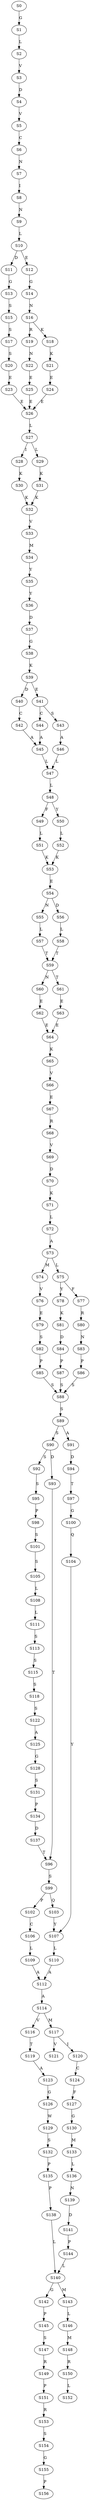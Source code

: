 strict digraph  {
	S0 -> S1 [ label = G ];
	S1 -> S2 [ label = L ];
	S2 -> S3 [ label = V ];
	S3 -> S4 [ label = D ];
	S4 -> S5 [ label = V ];
	S5 -> S6 [ label = C ];
	S6 -> S7 [ label = N ];
	S7 -> S8 [ label = I ];
	S8 -> S9 [ label = N ];
	S9 -> S10 [ label = L ];
	S10 -> S11 [ label = D ];
	S10 -> S12 [ label = E ];
	S11 -> S13 [ label = G ];
	S12 -> S14 [ label = G ];
	S13 -> S15 [ label = S ];
	S14 -> S16 [ label = N ];
	S15 -> S17 [ label = S ];
	S16 -> S18 [ label = K ];
	S16 -> S19 [ label = R ];
	S17 -> S20 [ label = S ];
	S18 -> S21 [ label = K ];
	S19 -> S22 [ label = N ];
	S20 -> S23 [ label = E ];
	S21 -> S24 [ label = E ];
	S22 -> S25 [ label = E ];
	S23 -> S26 [ label = E ];
	S24 -> S26 [ label = E ];
	S25 -> S26 [ label = E ];
	S26 -> S27 [ label = L ];
	S27 -> S28 [ label = I ];
	S27 -> S29 [ label = L ];
	S28 -> S30 [ label = K ];
	S29 -> S31 [ label = K ];
	S30 -> S32 [ label = K ];
	S31 -> S32 [ label = K ];
	S32 -> S33 [ label = V ];
	S33 -> S34 [ label = M ];
	S34 -> S35 [ label = Y ];
	S35 -> S36 [ label = Y ];
	S36 -> S37 [ label = D ];
	S37 -> S38 [ label = G ];
	S38 -> S39 [ label = K ];
	S39 -> S40 [ label = D ];
	S39 -> S41 [ label = E ];
	S40 -> S42 [ label = C ];
	S41 -> S43 [ label = S ];
	S41 -> S44 [ label = C ];
	S42 -> S45 [ label = A ];
	S43 -> S46 [ label = A ];
	S44 -> S45 [ label = A ];
	S45 -> S47 [ label = L ];
	S46 -> S47 [ label = L ];
	S47 -> S48 [ label = L ];
	S48 -> S49 [ label = F ];
	S48 -> S50 [ label = Y ];
	S49 -> S51 [ label = L ];
	S50 -> S52 [ label = L ];
	S51 -> S53 [ label = K ];
	S52 -> S53 [ label = K ];
	S53 -> S54 [ label = E ];
	S54 -> S55 [ label = N ];
	S54 -> S56 [ label = D ];
	S55 -> S57 [ label = L ];
	S56 -> S58 [ label = L ];
	S57 -> S59 [ label = T ];
	S58 -> S59 [ label = T ];
	S59 -> S60 [ label = N ];
	S59 -> S61 [ label = T ];
	S60 -> S62 [ label = E ];
	S61 -> S63 [ label = E ];
	S62 -> S64 [ label = E ];
	S63 -> S64 [ label = E ];
	S64 -> S65 [ label = K ];
	S65 -> S66 [ label = V ];
	S66 -> S67 [ label = E ];
	S67 -> S68 [ label = R ];
	S68 -> S69 [ label = V ];
	S69 -> S70 [ label = D ];
	S70 -> S71 [ label = K ];
	S71 -> S72 [ label = L ];
	S72 -> S73 [ label = A ];
	S73 -> S74 [ label = M ];
	S73 -> S75 [ label = L ];
	S74 -> S76 [ label = V ];
	S75 -> S77 [ label = F ];
	S75 -> S78 [ label = Y ];
	S76 -> S79 [ label = E ];
	S77 -> S80 [ label = R ];
	S78 -> S81 [ label = K ];
	S79 -> S82 [ label = S ];
	S80 -> S83 [ label = N ];
	S81 -> S84 [ label = D ];
	S82 -> S85 [ label = P ];
	S83 -> S86 [ label = P ];
	S84 -> S87 [ label = P ];
	S85 -> S88 [ label = S ];
	S86 -> S88 [ label = S ];
	S87 -> S88 [ label = S ];
	S88 -> S89 [ label = S ];
	S89 -> S90 [ label = S ];
	S89 -> S91 [ label = A ];
	S90 -> S92 [ label = S ];
	S90 -> S93 [ label = D ];
	S91 -> S94 [ label = D ];
	S92 -> S95 [ label = S ];
	S93 -> S96 [ label = T ];
	S94 -> S97 [ label = T ];
	S95 -> S98 [ label = P ];
	S96 -> S99 [ label = S ];
	S97 -> S100 [ label = G ];
	S98 -> S101 [ label = S ];
	S99 -> S102 [ label = P ];
	S99 -> S103 [ label = Q ];
	S100 -> S104 [ label = Q ];
	S101 -> S105 [ label = S ];
	S102 -> S106 [ label = C ];
	S103 -> S107 [ label = Y ];
	S104 -> S107 [ label = Y ];
	S105 -> S108 [ label = L ];
	S106 -> S109 [ label = L ];
	S107 -> S110 [ label = L ];
	S108 -> S111 [ label = L ];
	S109 -> S112 [ label = A ];
	S110 -> S112 [ label = A ];
	S111 -> S113 [ label = S ];
	S112 -> S114 [ label = A ];
	S113 -> S115 [ label = S ];
	S114 -> S116 [ label = V ];
	S114 -> S117 [ label = M ];
	S115 -> S118 [ label = S ];
	S116 -> S119 [ label = T ];
	S117 -> S120 [ label = I ];
	S117 -> S121 [ label = V ];
	S118 -> S122 [ label = S ];
	S119 -> S123 [ label = A ];
	S120 -> S124 [ label = C ];
	S122 -> S125 [ label = A ];
	S123 -> S126 [ label = G ];
	S124 -> S127 [ label = F ];
	S125 -> S128 [ label = G ];
	S126 -> S129 [ label = W ];
	S127 -> S130 [ label = G ];
	S128 -> S131 [ label = S ];
	S129 -> S132 [ label = S ];
	S130 -> S133 [ label = M ];
	S131 -> S134 [ label = P ];
	S132 -> S135 [ label = P ];
	S133 -> S136 [ label = L ];
	S134 -> S137 [ label = D ];
	S135 -> S138 [ label = P ];
	S136 -> S139 [ label = N ];
	S137 -> S96 [ label = T ];
	S138 -> S140 [ label = L ];
	S139 -> S141 [ label = D ];
	S140 -> S142 [ label = G ];
	S140 -> S143 [ label = M ];
	S141 -> S144 [ label = P ];
	S142 -> S145 [ label = P ];
	S143 -> S146 [ label = L ];
	S144 -> S140 [ label = L ];
	S145 -> S147 [ label = S ];
	S146 -> S148 [ label = M ];
	S147 -> S149 [ label = R ];
	S148 -> S150 [ label = R ];
	S149 -> S151 [ label = P ];
	S150 -> S152 [ label = L ];
	S151 -> S153 [ label = R ];
	S153 -> S154 [ label = S ];
	S154 -> S155 [ label = G ];
	S155 -> S156 [ label = P ];
}
